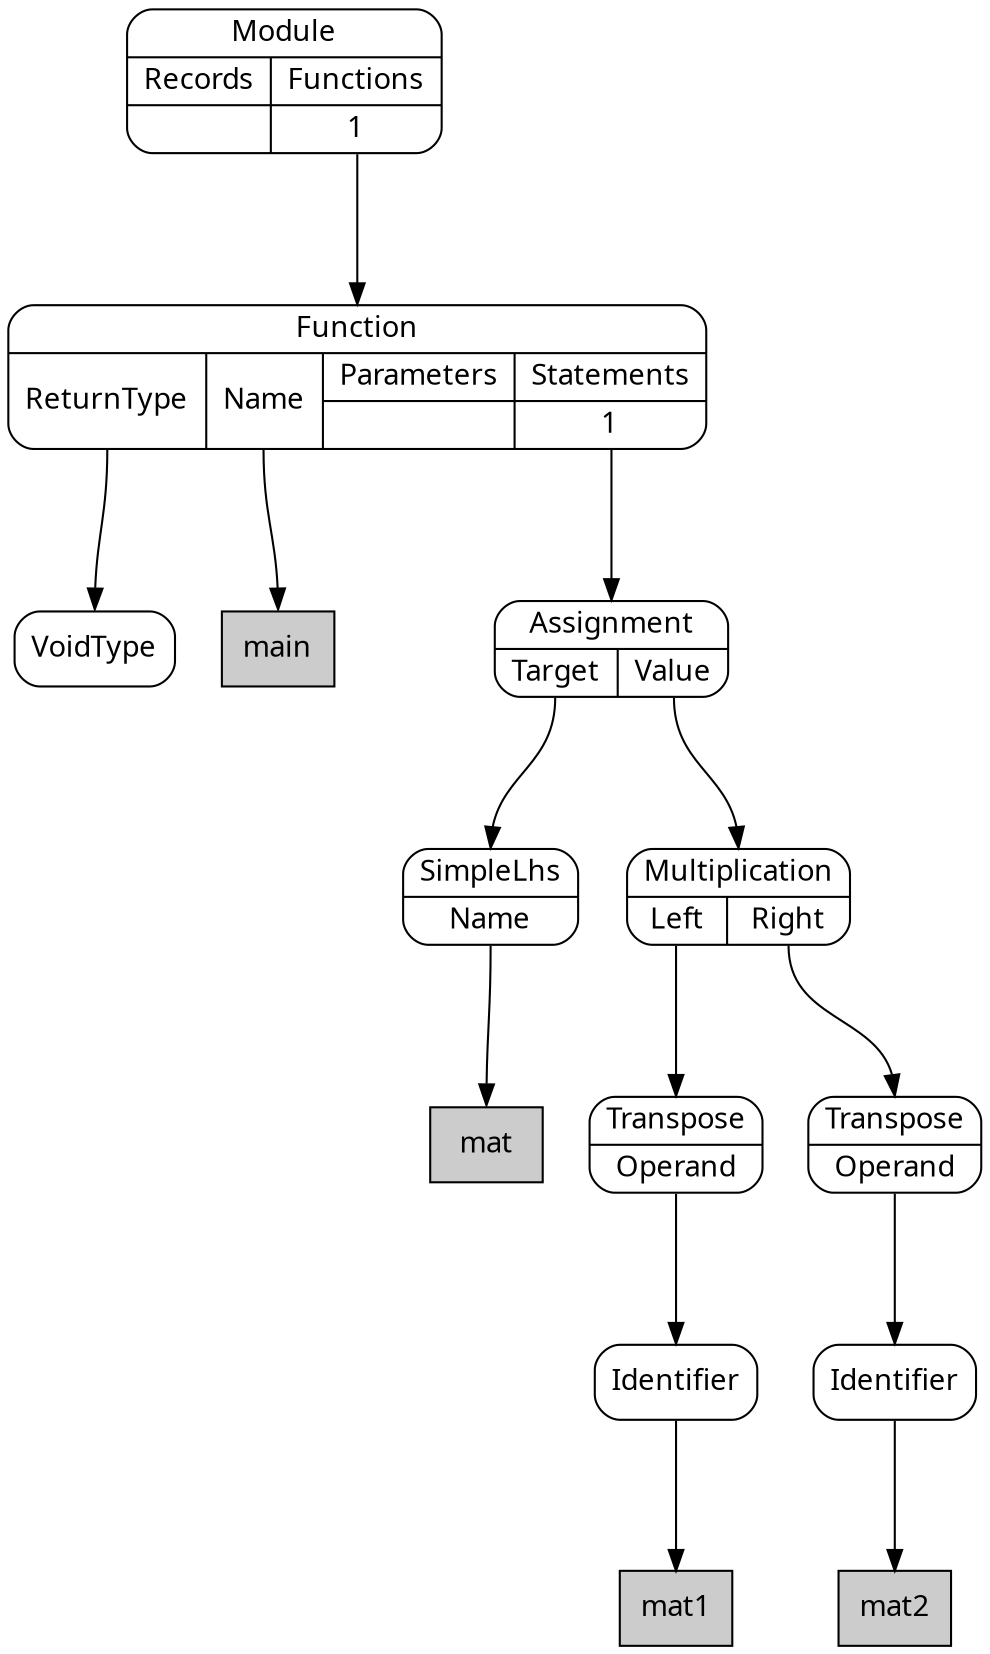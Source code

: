 digraph {
node [shape=Mrecord, style=filled, fillcolor=white, fontname="Calibri"];
graph [ordering=out, nodesep=0.3, ranksep=1];

# SimpleNode VoidType
node0 [label="VoidType", tooltip="VoidType"]

# DeclarationLiteral main
node1 [shape=box, label="main", fillcolor="#cccccc", tooltip="main"]

# ReferenceLiteral mat
node2 [shape=box, label="mat", fillcolor="#cccccc", tooltip="mat"]

# PortNode SimpleLhs
node3:p0:s -> node2:n
node3 [label="{SimpleLhs|{<p0>Name}}", tooltip="SimpleLhs"]

# ReferenceLiteral mat1
node4 [shape=box, label="mat1", fillcolor="#cccccc", tooltip="mat1"]

# SimpleNode Identifier
node5:s -> node4:n
node5 [label="Identifier", tooltip="Identifier"]

# PortNode Transpose
node6:p0:s -> node5:n
node6 [label="{Transpose|{<p0>Operand}}", tooltip="Transpose"]

# ReferenceLiteral mat2
node7 [shape=box, label="mat2", fillcolor="#cccccc", tooltip="mat2"]

# SimpleNode Identifier
node8:s -> node7:n
node8 [label="Identifier", tooltip="Identifier"]

# PortNode Transpose
node9:p0:s -> node8:n
node9 [label="{Transpose|{<p0>Operand}}", tooltip="Transpose"]

# PortNode Multiplication
node10:p0:s -> node6:n
node10:p1:s -> node9:n
node10 [label="{Multiplication|{<p0>Left|<p1>Right}}", tooltip="Multiplication"]

# PortNode Assignment
node11:p0:s -> node3:n
node11:p1:s -> node10:n
node11 [label="{Assignment|{<p0>Target|<p1>Value}}", tooltip="Assignment"]

# PortNode Function
node12:p0:s -> node0:n
node12:p1:s -> node1:n
node12:p3_0:s -> node11:n
node12 [label="{Function|{<p0>ReturnType|<p1>Name|{Parameters|{}}|{Statements|{<p3_0>1}}}}", tooltip="Function"]

# PortNode Module
node13:p1_0:s -> node12:n
node13 [label="{Module|{{Records|{}}|{Functions|{<p1_0>1}}}}", tooltip="Module"]

}
